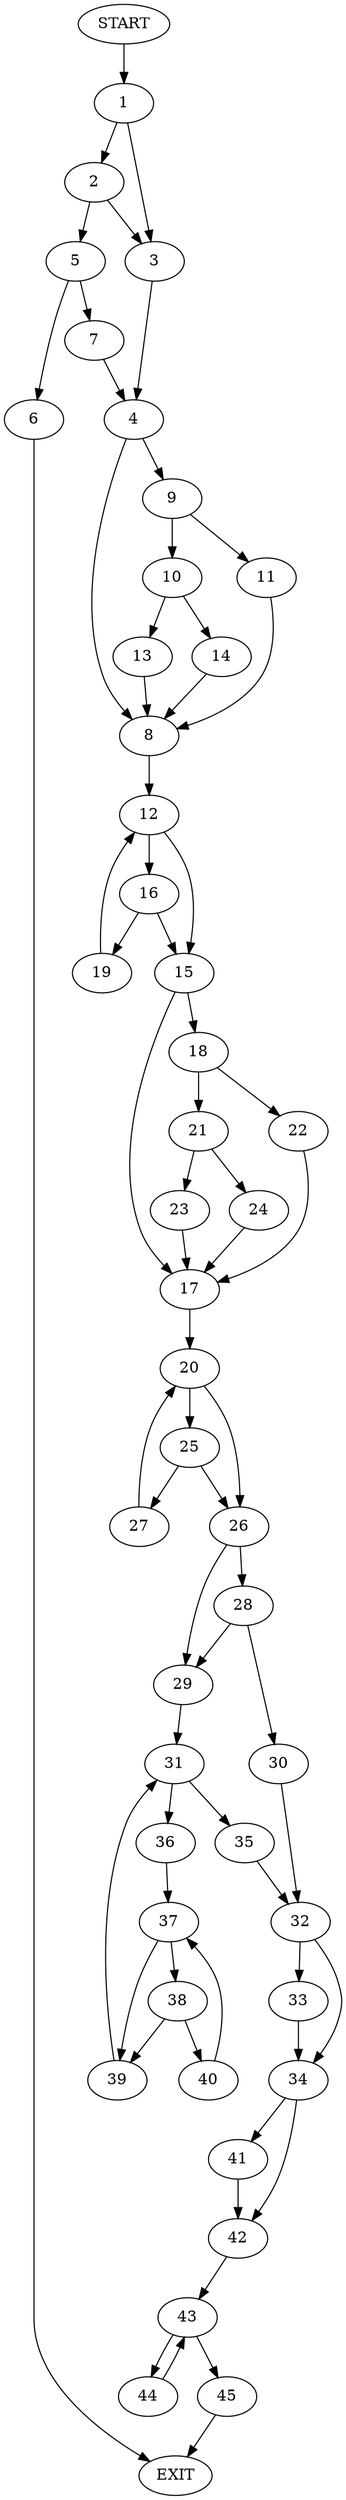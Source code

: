 digraph {
0 [label="START"]
46 [label="EXIT"]
0 -> 1
1 -> 2
1 -> 3
3 -> 4
2 -> 5
2 -> 3
5 -> 6
5 -> 7
4 -> 8
4 -> 9
7 -> 4
6 -> 46
9 -> 10
9 -> 11
8 -> 12
11 -> 8
10 -> 13
10 -> 14
14 -> 8
13 -> 8
12 -> 15
12 -> 16
15 -> 17
15 -> 18
16 -> 15
16 -> 19
19 -> 12
17 -> 20
18 -> 21
18 -> 22
22 -> 17
21 -> 23
21 -> 24
23 -> 17
24 -> 17
20 -> 25
20 -> 26
25 -> 27
25 -> 26
26 -> 28
26 -> 29
27 -> 20
28 -> 30
28 -> 29
29 -> 31
30 -> 32
32 -> 33
32 -> 34
31 -> 35
31 -> 36
36 -> 37
35 -> 32
37 -> 38
37 -> 39
38 -> 40
38 -> 39
39 -> 31
40 -> 37
34 -> 41
34 -> 42
33 -> 34
41 -> 42
42 -> 43
43 -> 44
43 -> 45
45 -> 46
44 -> 43
}
